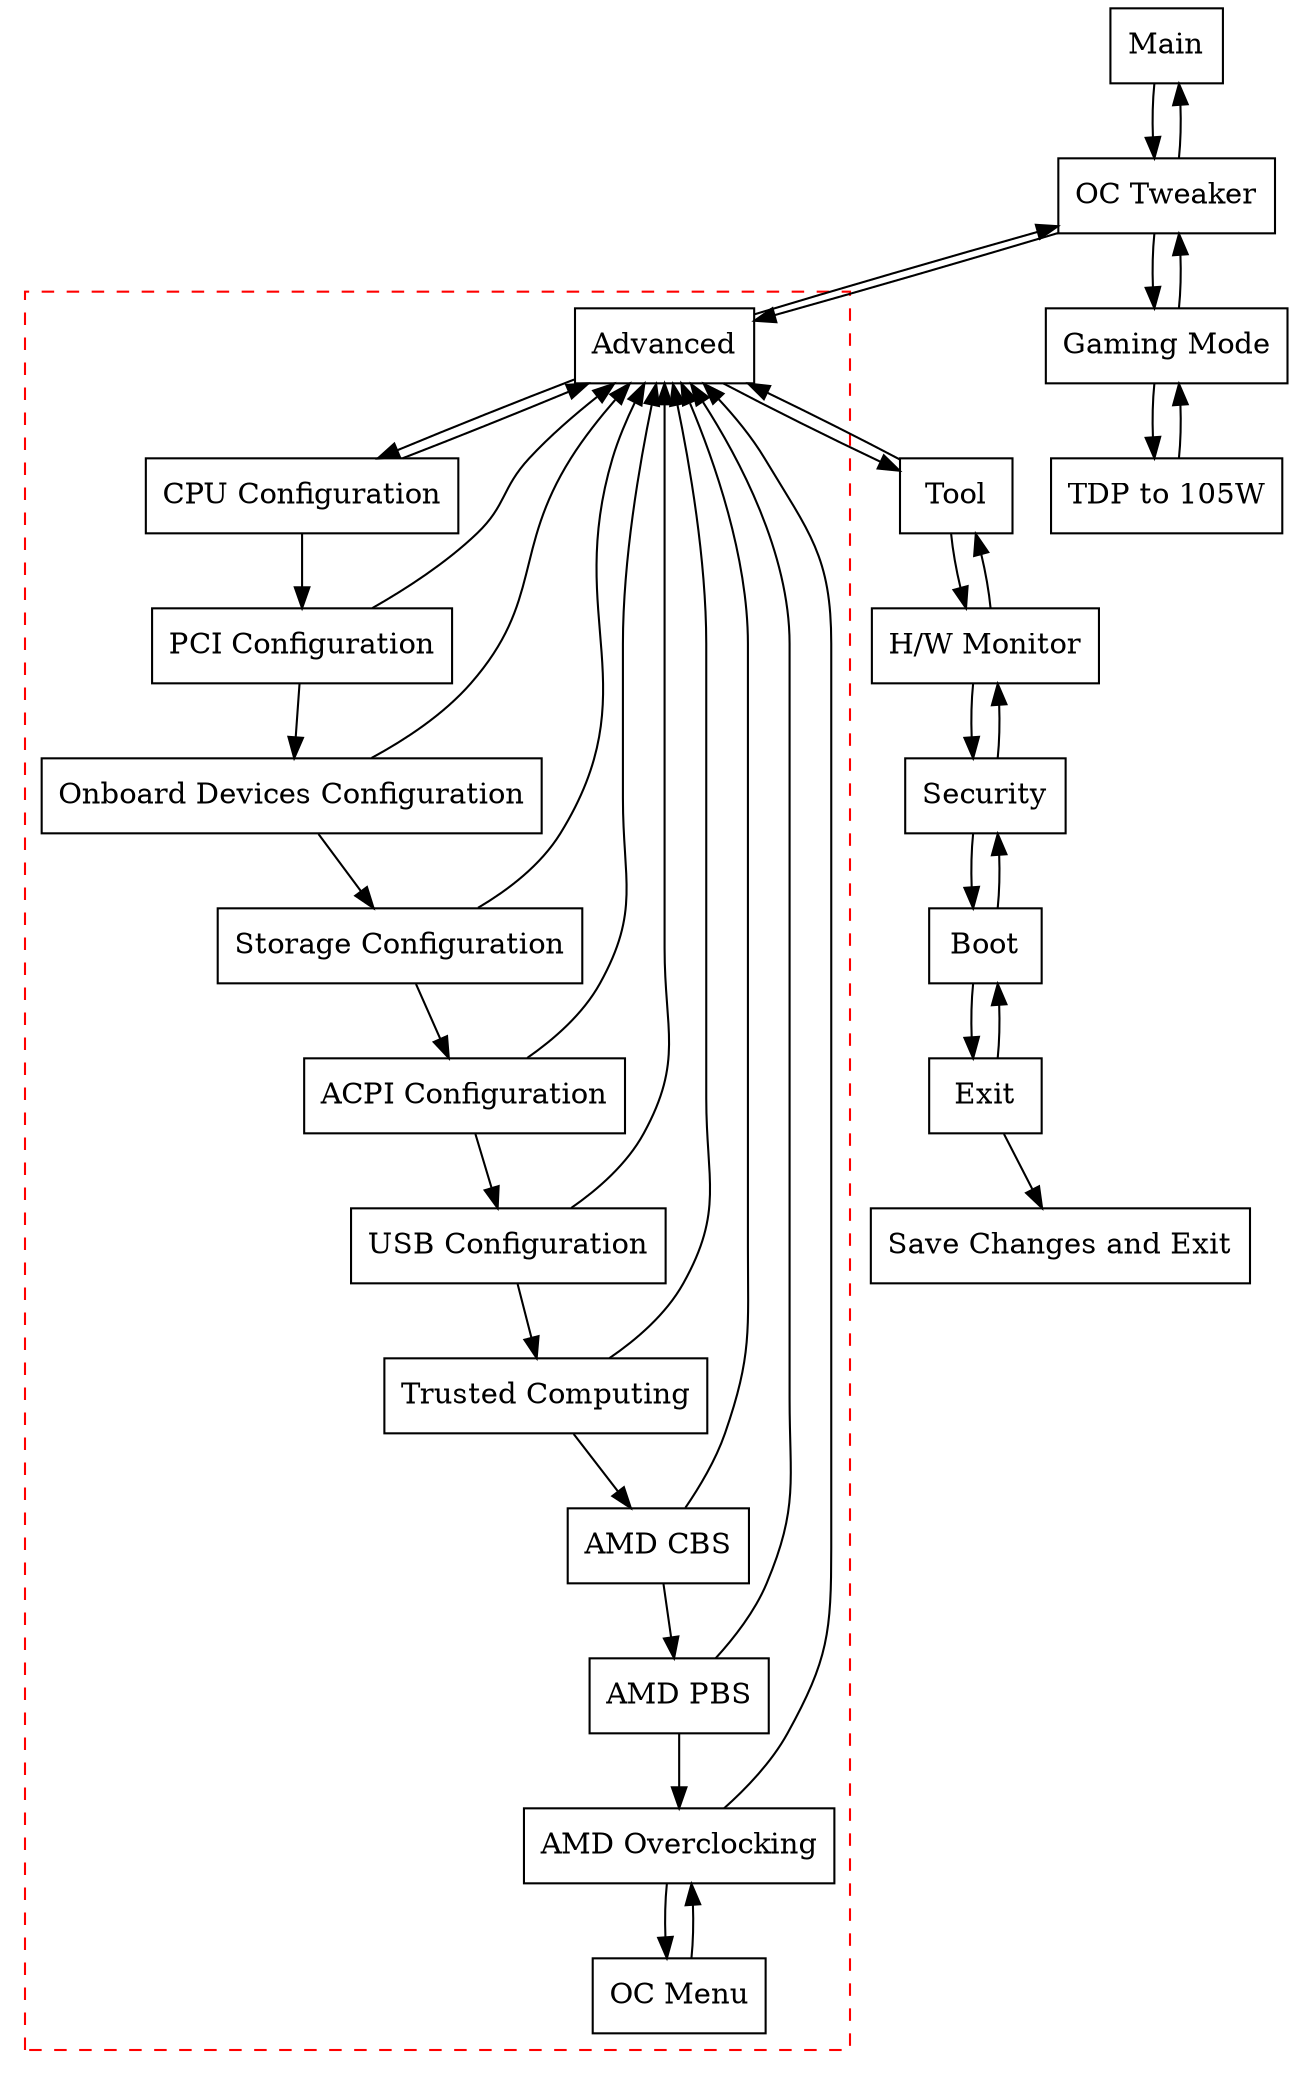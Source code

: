 digraph bios
{
    //compound = true
    node [shape = "box"]
    style = dashed
    color = red
    main [label = "Main"]
    //rankdir = "LR"

    oc_tweaker [label = "OC Tweaker"]
    gaming_mode [label = "Gaming Mode" value = "Disabled"]
    tdp_to_105w [label = "TDP to 105W" value = "Disabled"]

    subgraph cluster_advanced
    {
        advanced [label = "Advanced"]
        cpu_config [label = "CPU Configuration"]
        pci_config [label = "PCI Configuration"]
        onb_dev_config [label = "Onboard Devices Configuration"]
        stor_config [label = "Storage Configuration"]
        acpi_config [label = "ACPI Configuration"]
        usb_config [label = "USB Configuration"]
        trust_com [label = "Trusted Computing"]
        amd_cbs [label = "AMD CBS"]
        amd_pbs [label = "AMD PBS"]
        amd_oc [label = "AMD Overclocking"]
        oc_menu [label = "OC Menu"]
    }

    

    tool [label = "Tool"]
    hw_mon [label = "H/W Monitor"]
    security [label = "Security"]
    boot [label = "Boot"]
    exit [label = "Exit"]
    save_and_exit [label = "Save Changes and Exit"]

    main -> oc_tweaker [keypath = "ArrowRight"]
    oc_tweaker -> advanced [keypath = "ArrowRight"]
    advanced -> tool [keypath = "ArrowRight"]
    tool -> hw_mon [keypath = "ArrowRight"]
    hw_mon -> security [keypath = "ArrowRight"]
    security -> boot [keypath = "ArrowRight"]
    boot -> exit [keypath = "ArrowRight"]

    exit -> boot [keypath = "ArrowLeft"]
    boot -> security [keypath = "ArrowLeft"]
    security -> hw_mon [keypath = "ArrowLeft"]
    hw_mon -> tool [keypath = "ArrowLeft"]
    tool -> advanced [keypath = "ArrowLeft"]
    advanced -> oc_tweaker [keypath = "ArrowLeft"]
    oc_tweaker -> main [keypath = "ArrowLeft"]

    oc_tweaker -> gaming_mode [keypath = "Home"]
    gaming_mode -> oc_tweaker [keypath = "Home"]
    gaming_mode -> tdp_to_105w [keypath = "ArrowDown"]
    tdp_to_105w -> gaming_mode [keypath = "ArrowUp"]

    advanced -> cpu_config [keypath = "Home"]
    cpu_config -> pci_config [keypath = "ArrowDown"]
    pci_config -> onb_dev_config [keypath = "ArrowDown"]
    onb_dev_config -> stor_config [keypath = "ArrowDown"]
    stor_config -> acpi_config [keypath = "ArrowDown"]
    acpi_config -> usb_config [keypath = "ArrowDown"]
    usb_config -> trust_com [keypath = "ArrowDown"]
    trust_com -> amd_cbs [keypath = "ArrowDown"]
    amd_cbs -> amd_pbs [keypath = "ArrowDown"]
    amd_pbs -> amd_oc [keypath = "ArrowDown"]

    cpu_config, pci_config, onb_dev_config, stor_config, acpi_config, usb_config, trust_com, amd_cbs, amd_pbs, amd_oc -> advanced [keypath = "Home"]

    amd_oc -> oc_menu [keypath = "Enter,Enter"]
    oc_menu -> amd_oc [keypath = "Escape,Escape"]

    exit -> save_and_exit [keypath = "Enter,Enter"]
}
